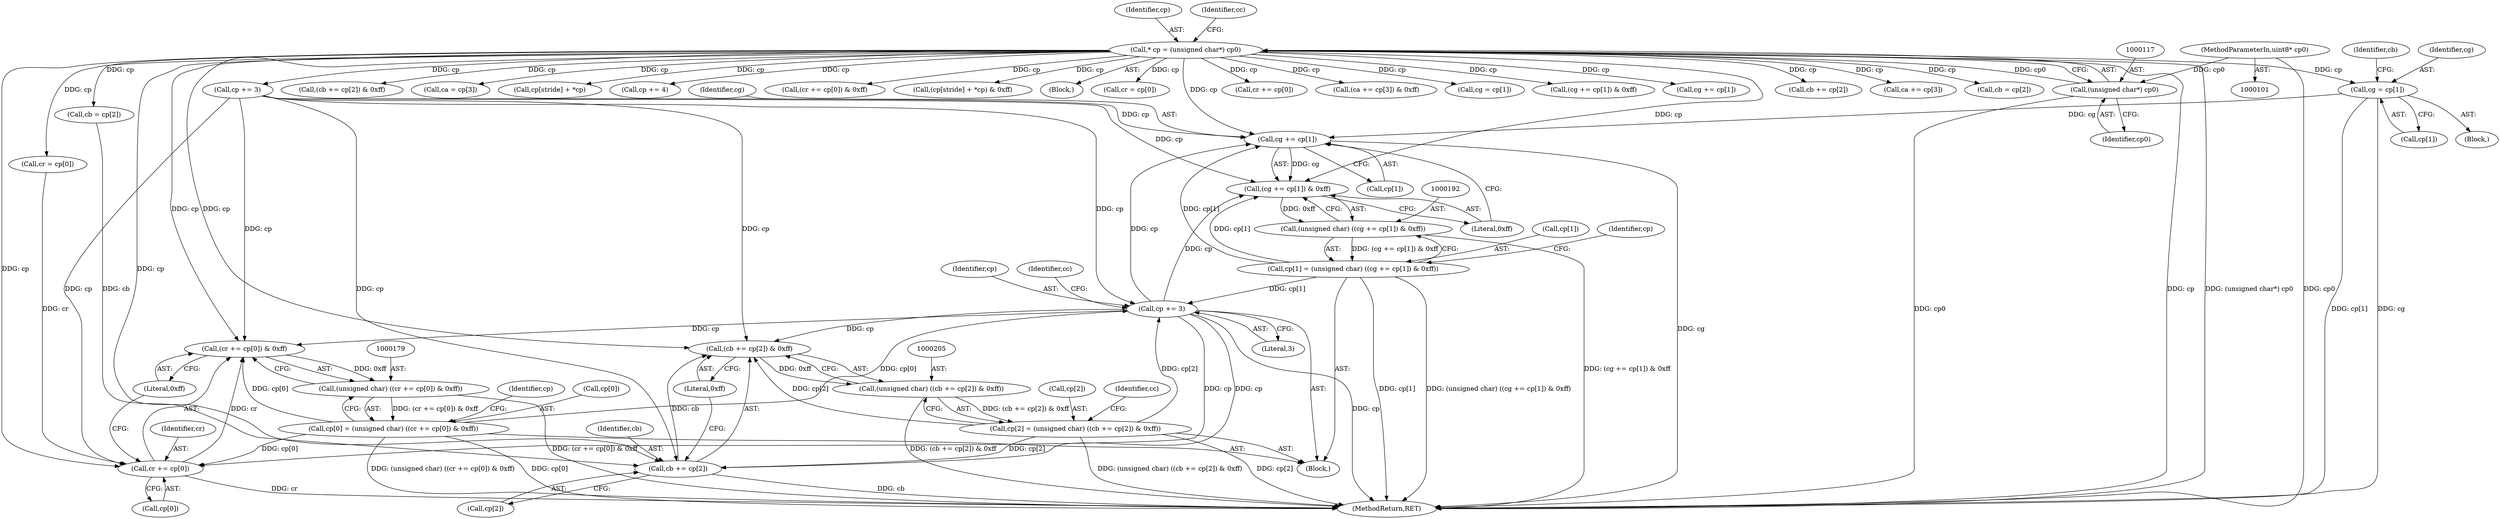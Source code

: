 digraph "0_libtiff_3ca657a8793dd011bf869695d72ad31c779c3cc1_7@array" {
"1000152" [label="(Call,cg = cp[1])"];
"1000114" [label="(Call,* cp = (unsigned char*) cp0)"];
"1000116" [label="(Call,(unsigned char*) cp0)"];
"1000103" [label="(MethodParameterIn,uint8* cp0)"];
"1000194" [label="(Call,cg += cp[1])"];
"1000193" [label="(Call,(cg += cp[1]) & 0xff)"];
"1000191" [label="(Call,(unsigned char) ((cg += cp[1]) & 0xff))"];
"1000187" [label="(Call,cp[1] = (unsigned char) ((cg += cp[1]) & 0xff))"];
"1000216" [label="(Call,cp += 3)"];
"1000180" [label="(Call,(cr += cp[0]) & 0xff)"];
"1000178" [label="(Call,(unsigned char) ((cr += cp[0]) & 0xff))"];
"1000174" [label="(Call,cp[0] = (unsigned char) ((cr += cp[0]) & 0xff))"];
"1000181" [label="(Call,cr += cp[0])"];
"1000206" [label="(Call,(cb += cp[2]) & 0xff)"];
"1000204" [label="(Call,(unsigned char) ((cb += cp[2]) & 0xff))"];
"1000200" [label="(Call,cp[2] = (unsigned char) ((cb += cp[2]) & 0xff))"];
"1000207" [label="(Call,cb += cp[2])"];
"1000349" [label="(MethodReturn,RET)"];
"1000180" [label="(Call,(cr += cp[0]) & 0xff)"];
"1000292" [label="(Call,(cb += cp[2]) & 0xff)"];
"1000188" [label="(Call,cp[1])"];
"1000244" [label="(Call,ca = cp[3])"];
"1000334" [label="(Call,cp[stride] + *cp)"];
"1000116" [label="(Call,(unsigned char*) cp0)"];
"1000174" [label="(Call,cp[0] = (unsigned char) ((cr += cp[0]) & 0xff))"];
"1000158" [label="(Call,cb = cp[2])"];
"1000252" [label="(Call,cp += 4)"];
"1000144" [label="(Block,)"];
"1000187" [label="(Call,cp[1] = (unsigned char) ((cg += cp[1]) & 0xff))"];
"1000183" [label="(Call,cp[0])"];
"1000266" [label="(Call,(cr += cp[0]) & 0xff)"];
"1000114" [label="(Call,* cp = (unsigned char*) cp0)"];
"1000193" [label="(Call,(cg += cp[1]) & 0xff)"];
"1000333" [label="(Call,(cp[stride] + *cp) & 0xff)"];
"1000159" [label="(Identifier,cb)"];
"1000178" [label="(Call,(unsigned char) ((cr += cp[0]) & 0xff))"];
"1000212" [label="(Literal,0xff)"];
"1000200" [label="(Call,cp[2] = (unsigned char) ((cb += cp[2]) & 0xff))"];
"1000199" [label="(Literal,0xff)"];
"1000194" [label="(Call,cg += cp[1])"];
"1000218" [label="(Literal,3)"];
"1000186" [label="(Literal,0xff)"];
"1000105" [label="(Block,)"];
"1000207" [label="(Call,cb += cp[2])"];
"1000214" [label="(Identifier,cc)"];
"1000226" [label="(Call,cr = cp[0])"];
"1000181" [label="(Call,cr += cp[0])"];
"1000208" [label="(Identifier,cb)"];
"1000152" [label="(Call,cg = cp[1])"];
"1000206" [label="(Call,(cb += cp[2]) & 0xff)"];
"1000115" [label="(Identifier,cp)"];
"1000196" [label="(Call,cp[1])"];
"1000166" [label="(Call,cp += 3)"];
"1000202" [label="(Identifier,cp)"];
"1000189" [label="(Identifier,cp)"];
"1000118" [label="(Identifier,cp0)"];
"1000217" [label="(Identifier,cp)"];
"1000204" [label="(Call,(unsigned char) ((cb += cp[2]) & 0xff))"];
"1000195" [label="(Identifier,cg)"];
"1000171" [label="(Identifier,cc)"];
"1000267" [label="(Call,cr += cp[0])"];
"1000173" [label="(Block,)"];
"1000182" [label="(Identifier,cr)"];
"1000122" [label="(Identifier,cc)"];
"1000305" [label="(Call,(ca += cp[3]) & 0xff)"];
"1000232" [label="(Call,cg = cp[1])"];
"1000279" [label="(Call,(cg += cp[1]) & 0xff)"];
"1000280" [label="(Call,cg += cp[1])"];
"1000201" [label="(Call,cp[2])"];
"1000191" [label="(Call,(unsigned char) ((cg += cp[1]) & 0xff))"];
"1000153" [label="(Identifier,cg)"];
"1000103" [label="(MethodParameterIn,uint8* cp0)"];
"1000146" [label="(Call,cr = cp[0])"];
"1000216" [label="(Call,cp += 3)"];
"1000293" [label="(Call,cb += cp[2])"];
"1000175" [label="(Call,cp[0])"];
"1000154" [label="(Call,cp[1])"];
"1000306" [label="(Call,ca += cp[3])"];
"1000209" [label="(Call,cp[2])"];
"1000238" [label="(Call,cb = cp[2])"];
"1000152" -> "1000144"  [label="AST: "];
"1000152" -> "1000154"  [label="CFG: "];
"1000153" -> "1000152"  [label="AST: "];
"1000154" -> "1000152"  [label="AST: "];
"1000159" -> "1000152"  [label="CFG: "];
"1000152" -> "1000349"  [label="DDG: cp[1]"];
"1000152" -> "1000349"  [label="DDG: cg"];
"1000114" -> "1000152"  [label="DDG: cp"];
"1000152" -> "1000194"  [label="DDG: cg"];
"1000114" -> "1000105"  [label="AST: "];
"1000114" -> "1000116"  [label="CFG: "];
"1000115" -> "1000114"  [label="AST: "];
"1000116" -> "1000114"  [label="AST: "];
"1000122" -> "1000114"  [label="CFG: "];
"1000114" -> "1000349"  [label="DDG: cp"];
"1000114" -> "1000349"  [label="DDG: (unsigned char*) cp0"];
"1000116" -> "1000114"  [label="DDG: cp0"];
"1000114" -> "1000146"  [label="DDG: cp"];
"1000114" -> "1000158"  [label="DDG: cp"];
"1000114" -> "1000166"  [label="DDG: cp"];
"1000114" -> "1000180"  [label="DDG: cp"];
"1000114" -> "1000181"  [label="DDG: cp"];
"1000114" -> "1000193"  [label="DDG: cp"];
"1000114" -> "1000194"  [label="DDG: cp"];
"1000114" -> "1000206"  [label="DDG: cp"];
"1000114" -> "1000207"  [label="DDG: cp"];
"1000114" -> "1000226"  [label="DDG: cp"];
"1000114" -> "1000232"  [label="DDG: cp"];
"1000114" -> "1000238"  [label="DDG: cp"];
"1000114" -> "1000244"  [label="DDG: cp"];
"1000114" -> "1000252"  [label="DDG: cp"];
"1000114" -> "1000266"  [label="DDG: cp"];
"1000114" -> "1000267"  [label="DDG: cp"];
"1000114" -> "1000279"  [label="DDG: cp"];
"1000114" -> "1000280"  [label="DDG: cp"];
"1000114" -> "1000292"  [label="DDG: cp"];
"1000114" -> "1000293"  [label="DDG: cp"];
"1000114" -> "1000305"  [label="DDG: cp"];
"1000114" -> "1000306"  [label="DDG: cp"];
"1000114" -> "1000333"  [label="DDG: cp"];
"1000114" -> "1000334"  [label="DDG: cp"];
"1000116" -> "1000118"  [label="CFG: "];
"1000117" -> "1000116"  [label="AST: "];
"1000118" -> "1000116"  [label="AST: "];
"1000116" -> "1000349"  [label="DDG: cp0"];
"1000103" -> "1000116"  [label="DDG: cp0"];
"1000103" -> "1000101"  [label="AST: "];
"1000103" -> "1000349"  [label="DDG: cp0"];
"1000194" -> "1000193"  [label="AST: "];
"1000194" -> "1000196"  [label="CFG: "];
"1000195" -> "1000194"  [label="AST: "];
"1000196" -> "1000194"  [label="AST: "];
"1000199" -> "1000194"  [label="CFG: "];
"1000194" -> "1000349"  [label="DDG: cg"];
"1000194" -> "1000193"  [label="DDG: cg"];
"1000187" -> "1000194"  [label="DDG: cp[1]"];
"1000216" -> "1000194"  [label="DDG: cp"];
"1000166" -> "1000194"  [label="DDG: cp"];
"1000193" -> "1000191"  [label="AST: "];
"1000193" -> "1000199"  [label="CFG: "];
"1000199" -> "1000193"  [label="AST: "];
"1000191" -> "1000193"  [label="CFG: "];
"1000193" -> "1000191"  [label="DDG: 0xff"];
"1000187" -> "1000193"  [label="DDG: cp[1]"];
"1000216" -> "1000193"  [label="DDG: cp"];
"1000166" -> "1000193"  [label="DDG: cp"];
"1000191" -> "1000187"  [label="AST: "];
"1000192" -> "1000191"  [label="AST: "];
"1000187" -> "1000191"  [label="CFG: "];
"1000191" -> "1000349"  [label="DDG: (cg += cp[1]) & 0xff"];
"1000191" -> "1000187"  [label="DDG: (cg += cp[1]) & 0xff"];
"1000187" -> "1000173"  [label="AST: "];
"1000188" -> "1000187"  [label="AST: "];
"1000202" -> "1000187"  [label="CFG: "];
"1000187" -> "1000349"  [label="DDG: cp[1]"];
"1000187" -> "1000349"  [label="DDG: (unsigned char) ((cg += cp[1]) & 0xff)"];
"1000187" -> "1000216"  [label="DDG: cp[1]"];
"1000216" -> "1000173"  [label="AST: "];
"1000216" -> "1000218"  [label="CFG: "];
"1000217" -> "1000216"  [label="AST: "];
"1000218" -> "1000216"  [label="AST: "];
"1000171" -> "1000216"  [label="CFG: "];
"1000216" -> "1000349"  [label="DDG: cp"];
"1000216" -> "1000180"  [label="DDG: cp"];
"1000216" -> "1000181"  [label="DDG: cp"];
"1000216" -> "1000206"  [label="DDG: cp"];
"1000216" -> "1000207"  [label="DDG: cp"];
"1000200" -> "1000216"  [label="DDG: cp[2]"];
"1000166" -> "1000216"  [label="DDG: cp"];
"1000174" -> "1000216"  [label="DDG: cp[0]"];
"1000180" -> "1000178"  [label="AST: "];
"1000180" -> "1000186"  [label="CFG: "];
"1000181" -> "1000180"  [label="AST: "];
"1000186" -> "1000180"  [label="AST: "];
"1000178" -> "1000180"  [label="CFG: "];
"1000180" -> "1000178"  [label="DDG: 0xff"];
"1000181" -> "1000180"  [label="DDG: cr"];
"1000166" -> "1000180"  [label="DDG: cp"];
"1000174" -> "1000180"  [label="DDG: cp[0]"];
"1000178" -> "1000174"  [label="AST: "];
"1000179" -> "1000178"  [label="AST: "];
"1000174" -> "1000178"  [label="CFG: "];
"1000178" -> "1000349"  [label="DDG: (cr += cp[0]) & 0xff"];
"1000178" -> "1000174"  [label="DDG: (cr += cp[0]) & 0xff"];
"1000174" -> "1000173"  [label="AST: "];
"1000175" -> "1000174"  [label="AST: "];
"1000189" -> "1000174"  [label="CFG: "];
"1000174" -> "1000349"  [label="DDG: (unsigned char) ((cr += cp[0]) & 0xff)"];
"1000174" -> "1000349"  [label="DDG: cp[0]"];
"1000174" -> "1000181"  [label="DDG: cp[0]"];
"1000181" -> "1000183"  [label="CFG: "];
"1000182" -> "1000181"  [label="AST: "];
"1000183" -> "1000181"  [label="AST: "];
"1000186" -> "1000181"  [label="CFG: "];
"1000181" -> "1000349"  [label="DDG: cr"];
"1000146" -> "1000181"  [label="DDG: cr"];
"1000166" -> "1000181"  [label="DDG: cp"];
"1000206" -> "1000204"  [label="AST: "];
"1000206" -> "1000212"  [label="CFG: "];
"1000207" -> "1000206"  [label="AST: "];
"1000212" -> "1000206"  [label="AST: "];
"1000204" -> "1000206"  [label="CFG: "];
"1000206" -> "1000204"  [label="DDG: 0xff"];
"1000207" -> "1000206"  [label="DDG: cb"];
"1000200" -> "1000206"  [label="DDG: cp[2]"];
"1000166" -> "1000206"  [label="DDG: cp"];
"1000204" -> "1000200"  [label="AST: "];
"1000205" -> "1000204"  [label="AST: "];
"1000200" -> "1000204"  [label="CFG: "];
"1000204" -> "1000349"  [label="DDG: (cb += cp[2]) & 0xff"];
"1000204" -> "1000200"  [label="DDG: (cb += cp[2]) & 0xff"];
"1000200" -> "1000173"  [label="AST: "];
"1000201" -> "1000200"  [label="AST: "];
"1000214" -> "1000200"  [label="CFG: "];
"1000200" -> "1000349"  [label="DDG: (unsigned char) ((cb += cp[2]) & 0xff)"];
"1000200" -> "1000349"  [label="DDG: cp[2]"];
"1000200" -> "1000207"  [label="DDG: cp[2]"];
"1000207" -> "1000209"  [label="CFG: "];
"1000208" -> "1000207"  [label="AST: "];
"1000209" -> "1000207"  [label="AST: "];
"1000212" -> "1000207"  [label="CFG: "];
"1000207" -> "1000349"  [label="DDG: cb"];
"1000158" -> "1000207"  [label="DDG: cb"];
"1000166" -> "1000207"  [label="DDG: cp"];
}
